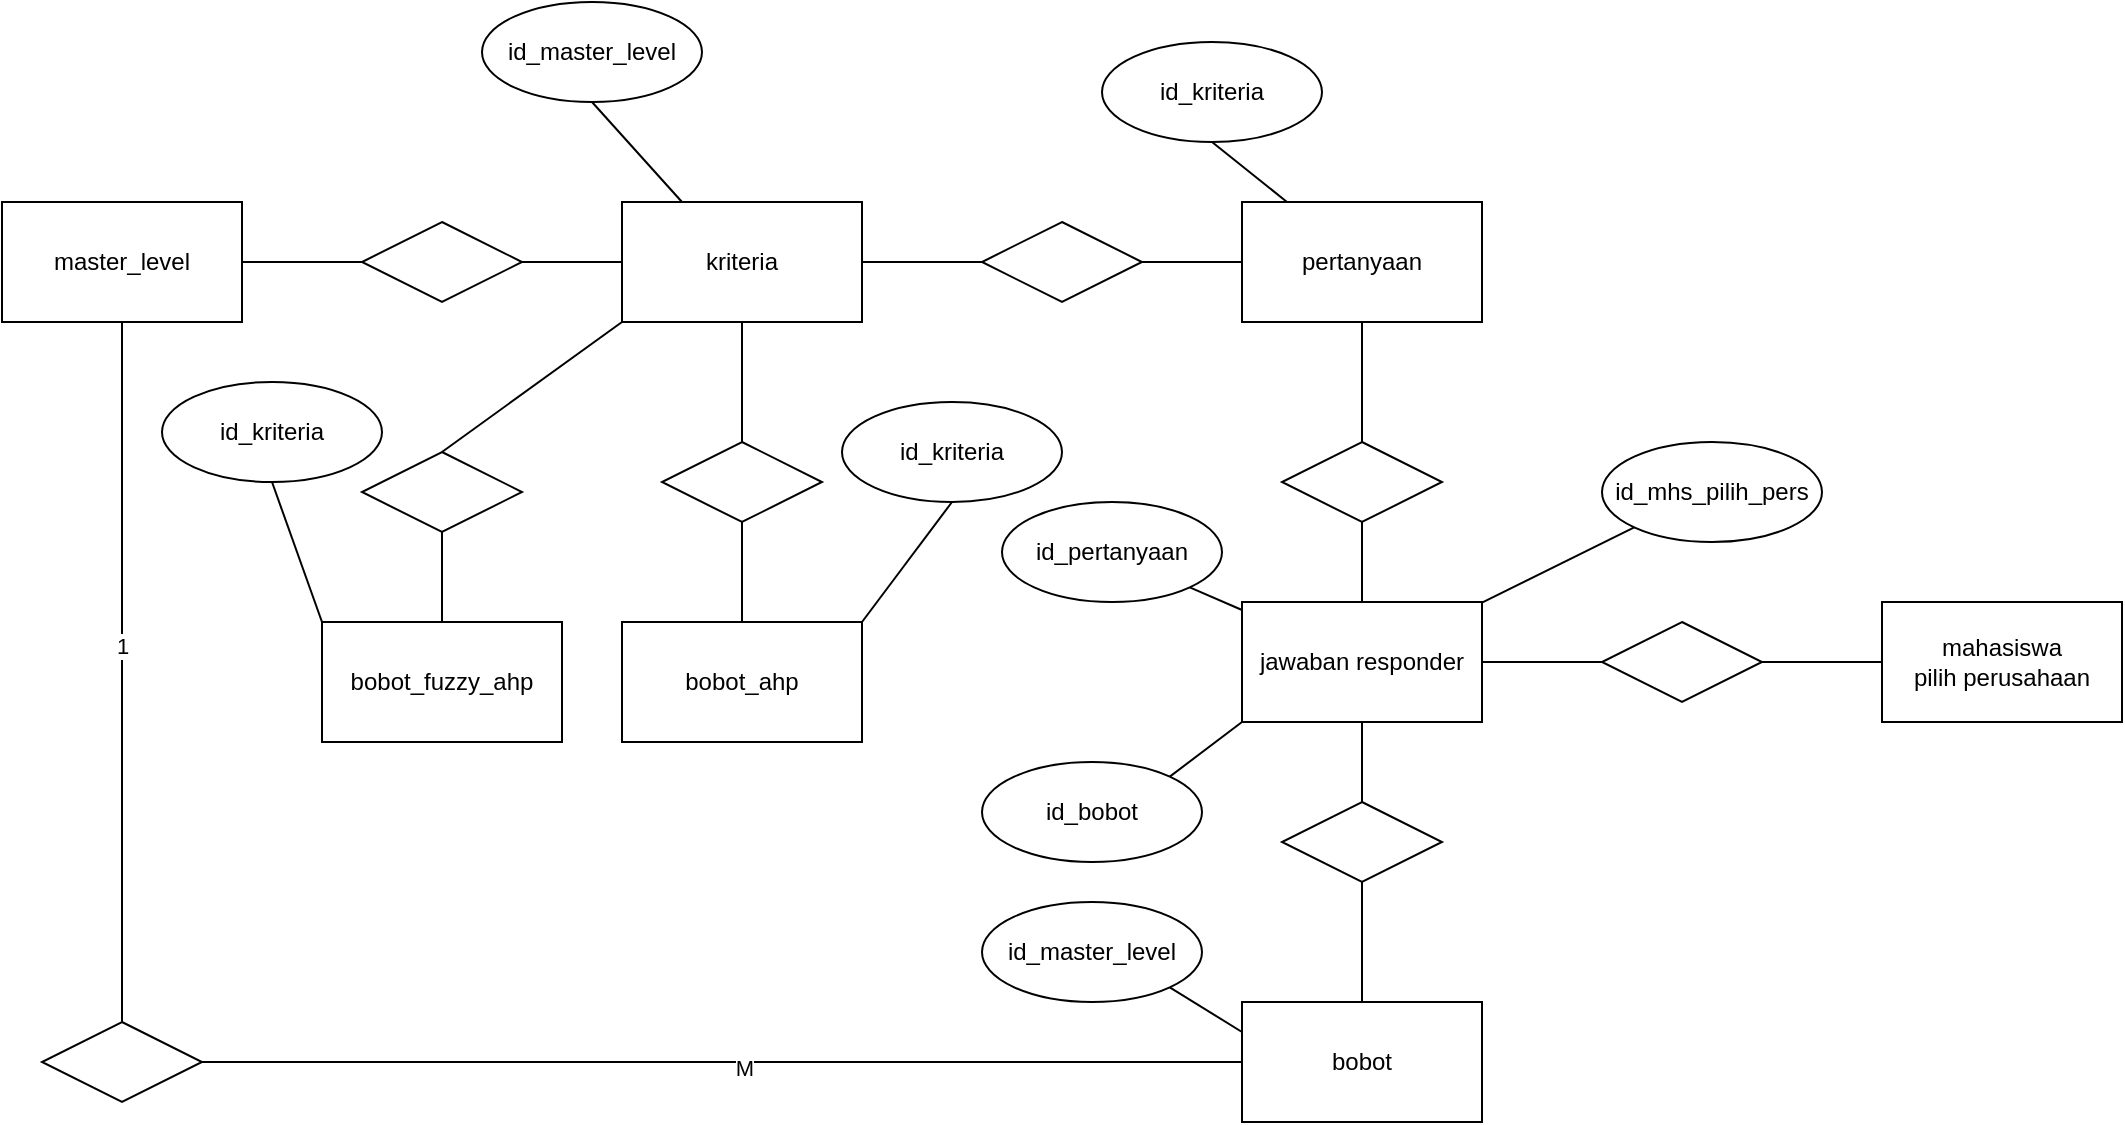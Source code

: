 <mxfile version="13.0.1" type="device"><diagram id="1R7S6zPfAyxpmsqWmhGb" name="Page-1"><mxGraphModel dx="868" dy="493" grid="1" gridSize="10" guides="1" tooltips="1" connect="1" arrows="1" fold="1" page="1" pageScale="1" pageWidth="850" pageHeight="1100" math="0" shadow="0"><root><mxCell id="0"/><mxCell id="1" parent="0"/><mxCell id="YG7b_fued2tblC7amyoq-6" value="" style="edgeStyle=orthogonalEdgeStyle;rounded=0;orthogonalLoop=1;jettySize=auto;html=1;endArrow=none;endFill=0;" edge="1" parent="1" source="YG7b_fued2tblC7amyoq-1" target="YG7b_fued2tblC7amyoq-4"><mxGeometry relative="1" as="geometry"/></mxCell><mxCell id="YG7b_fued2tblC7amyoq-54" style="edgeStyle=none;rounded=0;orthogonalLoop=1;jettySize=auto;html=1;exitX=0.5;exitY=1;exitDx=0;exitDy=0;endArrow=none;endFill=0;" edge="1" parent="1" source="YG7b_fued2tblC7amyoq-1" target="YG7b_fued2tblC7amyoq-51"><mxGeometry relative="1" as="geometry"/></mxCell><mxCell id="YG7b_fued2tblC7amyoq-55" value="1" style="edgeLabel;html=1;align=center;verticalAlign=middle;resizable=0;points=[];" vertex="1" connectable="0" parent="YG7b_fued2tblC7amyoq-54"><mxGeometry x="-0.074" relative="1" as="geometry"><mxPoint as="offset"/></mxGeometry></mxCell><mxCell id="YG7b_fued2tblC7amyoq-1" value="master_level" style="rounded=0;whiteSpace=wrap;html=1;" vertex="1" parent="1"><mxGeometry x="20" y="140" width="120" height="60" as="geometry"/></mxCell><mxCell id="YG7b_fued2tblC7amyoq-8" value="" style="edgeStyle=orthogonalEdgeStyle;rounded=0;orthogonalLoop=1;jettySize=auto;html=1;endArrow=none;endFill=0;" edge="1" parent="1" source="YG7b_fued2tblC7amyoq-2" target="YG7b_fued2tblC7amyoq-5"><mxGeometry relative="1" as="geometry"/></mxCell><mxCell id="YG7b_fued2tblC7amyoq-2" value="kriteria" style="rounded=0;whiteSpace=wrap;html=1;" vertex="1" parent="1"><mxGeometry x="330" y="140" width="120" height="60" as="geometry"/></mxCell><mxCell id="YG7b_fued2tblC7amyoq-3" value="pertanyaan" style="rounded=0;whiteSpace=wrap;html=1;" vertex="1" parent="1"><mxGeometry x="640" y="140" width="120" height="60" as="geometry"/></mxCell><mxCell id="YG7b_fued2tblC7amyoq-7" value="" style="edgeStyle=orthogonalEdgeStyle;rounded=0;orthogonalLoop=1;jettySize=auto;html=1;endArrow=none;endFill=0;" edge="1" parent="1" source="YG7b_fued2tblC7amyoq-4" target="YG7b_fued2tblC7amyoq-2"><mxGeometry relative="1" as="geometry"/></mxCell><mxCell id="YG7b_fued2tblC7amyoq-4" value="" style="rhombus;whiteSpace=wrap;html=1;" vertex="1" parent="1"><mxGeometry x="200" y="150" width="80" height="40" as="geometry"/></mxCell><mxCell id="YG7b_fued2tblC7amyoq-9" value="" style="edgeStyle=orthogonalEdgeStyle;rounded=0;orthogonalLoop=1;jettySize=auto;html=1;endArrow=none;endFill=0;" edge="1" parent="1" source="YG7b_fued2tblC7amyoq-5" target="YG7b_fued2tblC7amyoq-3"><mxGeometry relative="1" as="geometry"/></mxCell><mxCell id="YG7b_fued2tblC7amyoq-5" value="" style="rhombus;whiteSpace=wrap;html=1;" vertex="1" parent="1"><mxGeometry x="510" y="150" width="80" height="40" as="geometry"/></mxCell><mxCell id="YG7b_fued2tblC7amyoq-14" value="bobot" style="rounded=0;whiteSpace=wrap;html=1;" vertex="1" parent="1"><mxGeometry x="640" y="540" width="120" height="60" as="geometry"/></mxCell><mxCell id="YG7b_fued2tblC7amyoq-19" value="" style="edgeStyle=orthogonalEdgeStyle;rounded=0;orthogonalLoop=1;jettySize=auto;html=1;endArrow=none;endFill=0;entryX=0.5;entryY=1;entryDx=0;entryDy=0;" edge="1" parent="1" source="YG7b_fued2tblC7amyoq-21" target="YG7b_fued2tblC7amyoq-3"><mxGeometry relative="1" as="geometry"><mxPoint x="700" y="250" as="targetPoint"/></mxGeometry></mxCell><mxCell id="YG7b_fued2tblC7amyoq-20" style="edgeStyle=orthogonalEdgeStyle;rounded=0;orthogonalLoop=1;jettySize=auto;html=1;exitX=0.5;exitY=1;exitDx=0;exitDy=0;entryX=0.5;entryY=0;entryDx=0;entryDy=0;endArrow=none;endFill=0;" edge="1" parent="1" source="YG7b_fued2tblC7amyoq-15" target="YG7b_fued2tblC7amyoq-14"><mxGeometry relative="1" as="geometry"/></mxCell><mxCell id="YG7b_fued2tblC7amyoq-15" value="" style="rhombus;whiteSpace=wrap;html=1;" vertex="1" parent="1"><mxGeometry x="660" y="440" width="80" height="40" as="geometry"/></mxCell><mxCell id="YG7b_fued2tblC7amyoq-21" value="" style="rhombus;whiteSpace=wrap;html=1;" vertex="1" parent="1"><mxGeometry x="660" y="260" width="80" height="40" as="geometry"/></mxCell><mxCell id="YG7b_fued2tblC7amyoq-22" value="" style="edgeStyle=orthogonalEdgeStyle;rounded=0;orthogonalLoop=1;jettySize=auto;html=1;endArrow=none;endFill=0;entryX=0.5;entryY=1;entryDx=0;entryDy=0;" edge="1" parent="1" source="YG7b_fued2tblC7amyoq-23" target="YG7b_fued2tblC7amyoq-21"><mxGeometry relative="1" as="geometry"><mxPoint x="700" y="430" as="sourcePoint"/><mxPoint x="700" y="200" as="targetPoint"/></mxGeometry></mxCell><mxCell id="YG7b_fued2tblC7amyoq-23" value="jawaban responder" style="rounded=0;whiteSpace=wrap;html=1;" vertex="1" parent="1"><mxGeometry x="640" y="340" width="120" height="60" as="geometry"/></mxCell><mxCell id="YG7b_fued2tblC7amyoq-24" value="" style="edgeStyle=orthogonalEdgeStyle;rounded=0;orthogonalLoop=1;jettySize=auto;html=1;endArrow=none;endFill=0;entryX=0.5;entryY=1;entryDx=0;entryDy=0;" edge="1" parent="1" source="YG7b_fued2tblC7amyoq-15" target="YG7b_fued2tblC7amyoq-23"><mxGeometry relative="1" as="geometry"><mxPoint x="700" y="430" as="sourcePoint"/><mxPoint x="700" y="300" as="targetPoint"/></mxGeometry></mxCell><mxCell id="YG7b_fued2tblC7amyoq-25" value="mahasiswa&lt;br&gt;pilih perusahaan" style="rounded=0;whiteSpace=wrap;html=1;" vertex="1" parent="1"><mxGeometry x="960" y="340" width="120" height="60" as="geometry"/></mxCell><mxCell id="YG7b_fued2tblC7amyoq-27" value="" style="edgeStyle=orthogonalEdgeStyle;rounded=0;orthogonalLoop=1;jettySize=auto;html=1;endArrow=none;endFill=0;" edge="1" parent="1" source="YG7b_fued2tblC7amyoq-26" target="YG7b_fued2tblC7amyoq-25"><mxGeometry relative="1" as="geometry"/></mxCell><mxCell id="YG7b_fued2tblC7amyoq-28" value="" style="edgeStyle=orthogonalEdgeStyle;rounded=0;orthogonalLoop=1;jettySize=auto;html=1;endArrow=none;endFill=0;" edge="1" parent="1" source="YG7b_fued2tblC7amyoq-26" target="YG7b_fued2tblC7amyoq-23"><mxGeometry relative="1" as="geometry"/></mxCell><mxCell id="YG7b_fued2tblC7amyoq-26" value="" style="rhombus;whiteSpace=wrap;html=1;" vertex="1" parent="1"><mxGeometry x="820" y="350" width="80" height="40" as="geometry"/></mxCell><mxCell id="YG7b_fued2tblC7amyoq-31" style="rounded=0;orthogonalLoop=1;jettySize=auto;html=1;exitX=0.5;exitY=1;exitDx=0;exitDy=0;entryX=0.25;entryY=0;entryDx=0;entryDy=0;endArrow=none;endFill=0;" edge="1" parent="1" source="YG7b_fued2tblC7amyoq-29" target="YG7b_fued2tblC7amyoq-2"><mxGeometry relative="1" as="geometry"/></mxCell><mxCell id="YG7b_fued2tblC7amyoq-29" value="id_master_level" style="ellipse;whiteSpace=wrap;html=1;" vertex="1" parent="1"><mxGeometry x="260" y="40" width="110" height="50" as="geometry"/></mxCell><mxCell id="YG7b_fued2tblC7amyoq-32" style="edgeStyle=none;rounded=0;orthogonalLoop=1;jettySize=auto;html=1;exitX=0.5;exitY=1;exitDx=0;exitDy=0;endArrow=none;endFill=0;" edge="1" parent="1" source="YG7b_fued2tblC7amyoq-30" target="YG7b_fued2tblC7amyoq-3"><mxGeometry relative="1" as="geometry"/></mxCell><mxCell id="YG7b_fued2tblC7amyoq-30" value="id_kriteria" style="ellipse;whiteSpace=wrap;html=1;" vertex="1" parent="1"><mxGeometry x="570" y="60" width="110" height="50" as="geometry"/></mxCell><mxCell id="YG7b_fued2tblC7amyoq-34" style="edgeStyle=none;rounded=0;orthogonalLoop=1;jettySize=auto;html=1;exitX=1;exitY=1;exitDx=0;exitDy=0;endArrow=none;endFill=0;" edge="1" parent="1" source="YG7b_fued2tblC7amyoq-33" target="YG7b_fued2tblC7amyoq-23"><mxGeometry relative="1" as="geometry"/></mxCell><mxCell id="YG7b_fued2tblC7amyoq-33" value="id_pertanyaan" style="ellipse;whiteSpace=wrap;html=1;" vertex="1" parent="1"><mxGeometry x="520" y="290" width="110" height="50" as="geometry"/></mxCell><mxCell id="YG7b_fued2tblC7amyoq-36" style="edgeStyle=none;rounded=0;orthogonalLoop=1;jettySize=auto;html=1;exitX=0;exitY=1;exitDx=0;exitDy=0;endArrow=none;endFill=0;" edge="1" parent="1" source="YG7b_fued2tblC7amyoq-35" target="YG7b_fued2tblC7amyoq-23"><mxGeometry relative="1" as="geometry"/></mxCell><mxCell id="YG7b_fued2tblC7amyoq-35" value="id_mhs_pilih_pers" style="ellipse;whiteSpace=wrap;html=1;" vertex="1" parent="1"><mxGeometry x="820" y="260" width="110" height="50" as="geometry"/></mxCell><mxCell id="YG7b_fued2tblC7amyoq-38" style="edgeStyle=none;rounded=0;orthogonalLoop=1;jettySize=auto;html=1;exitX=1;exitY=0;exitDx=0;exitDy=0;entryX=0;entryY=1;entryDx=0;entryDy=0;endArrow=none;endFill=0;" edge="1" parent="1" source="YG7b_fued2tblC7amyoq-37" target="YG7b_fued2tblC7amyoq-23"><mxGeometry relative="1" as="geometry"/></mxCell><mxCell id="YG7b_fued2tblC7amyoq-37" value="id_bobot" style="ellipse;whiteSpace=wrap;html=1;" vertex="1" parent="1"><mxGeometry x="510" y="420" width="110" height="50" as="geometry"/></mxCell><mxCell id="YG7b_fued2tblC7amyoq-39" value="bobot_ahp" style="rounded=0;whiteSpace=wrap;html=1;" vertex="1" parent="1"><mxGeometry x="330" y="350" width="120" height="60" as="geometry"/></mxCell><mxCell id="YG7b_fued2tblC7amyoq-41" value="" style="edgeStyle=none;rounded=0;orthogonalLoop=1;jettySize=auto;html=1;endArrow=none;endFill=0;" edge="1" parent="1" source="YG7b_fued2tblC7amyoq-40" target="YG7b_fued2tblC7amyoq-2"><mxGeometry relative="1" as="geometry"/></mxCell><mxCell id="YG7b_fued2tblC7amyoq-42" value="" style="edgeStyle=none;rounded=0;orthogonalLoop=1;jettySize=auto;html=1;endArrow=none;endFill=0;" edge="1" parent="1" source="YG7b_fued2tblC7amyoq-40" target="YG7b_fued2tblC7amyoq-39"><mxGeometry relative="1" as="geometry"/></mxCell><mxCell id="YG7b_fued2tblC7amyoq-40" value="" style="rhombus;whiteSpace=wrap;html=1;" vertex="1" parent="1"><mxGeometry x="350" y="260" width="80" height="40" as="geometry"/></mxCell><mxCell id="YG7b_fued2tblC7amyoq-43" value="bobot_fuzzy_ahp" style="rounded=0;whiteSpace=wrap;html=1;" vertex="1" parent="1"><mxGeometry x="180" y="350" width="120" height="60" as="geometry"/></mxCell><mxCell id="YG7b_fued2tblC7amyoq-45" style="edgeStyle=none;rounded=0;orthogonalLoop=1;jettySize=auto;html=1;exitX=0.5;exitY=0;exitDx=0;exitDy=0;entryX=0;entryY=1;entryDx=0;entryDy=0;endArrow=none;endFill=0;" edge="1" parent="1" source="YG7b_fued2tblC7amyoq-44" target="YG7b_fued2tblC7amyoq-2"><mxGeometry relative="1" as="geometry"/></mxCell><mxCell id="YG7b_fued2tblC7amyoq-46" style="edgeStyle=none;rounded=0;orthogonalLoop=1;jettySize=auto;html=1;exitX=0.5;exitY=1;exitDx=0;exitDy=0;entryX=0.5;entryY=0;entryDx=0;entryDy=0;endArrow=none;endFill=0;" edge="1" parent="1" source="YG7b_fued2tblC7amyoq-44" target="YG7b_fued2tblC7amyoq-43"><mxGeometry relative="1" as="geometry"/></mxCell><mxCell id="YG7b_fued2tblC7amyoq-44" value="" style="rhombus;whiteSpace=wrap;html=1;" vertex="1" parent="1"><mxGeometry x="200" y="265" width="80" height="40" as="geometry"/></mxCell><mxCell id="YG7b_fued2tblC7amyoq-48" style="edgeStyle=none;rounded=0;orthogonalLoop=1;jettySize=auto;html=1;exitX=0.5;exitY=1;exitDx=0;exitDy=0;entryX=0;entryY=0;entryDx=0;entryDy=0;endArrow=none;endFill=0;" edge="1" parent="1" source="YG7b_fued2tblC7amyoq-47" target="YG7b_fued2tblC7amyoq-43"><mxGeometry relative="1" as="geometry"/></mxCell><mxCell id="YG7b_fued2tblC7amyoq-47" value="id_kriteria" style="ellipse;whiteSpace=wrap;html=1;" vertex="1" parent="1"><mxGeometry x="100" y="230" width="110" height="50" as="geometry"/></mxCell><mxCell id="YG7b_fued2tblC7amyoq-50" style="edgeStyle=none;rounded=0;orthogonalLoop=1;jettySize=auto;html=1;exitX=0.5;exitY=1;exitDx=0;exitDy=0;entryX=1;entryY=0;entryDx=0;entryDy=0;endArrow=none;endFill=0;" edge="1" parent="1" source="YG7b_fued2tblC7amyoq-49" target="YG7b_fued2tblC7amyoq-39"><mxGeometry relative="1" as="geometry"/></mxCell><mxCell id="YG7b_fued2tblC7amyoq-49" value="id_kriteria" style="ellipse;whiteSpace=wrap;html=1;" vertex="1" parent="1"><mxGeometry x="440" y="240" width="110" height="50" as="geometry"/></mxCell><mxCell id="YG7b_fued2tblC7amyoq-53" style="edgeStyle=none;rounded=0;orthogonalLoop=1;jettySize=auto;html=1;exitX=1;exitY=0.5;exitDx=0;exitDy=0;entryX=0;entryY=0.5;entryDx=0;entryDy=0;endArrow=none;endFill=0;" edge="1" parent="1" source="YG7b_fued2tblC7amyoq-51" target="YG7b_fued2tblC7amyoq-14"><mxGeometry relative="1" as="geometry"/></mxCell><mxCell id="YG7b_fued2tblC7amyoq-56" value="M" style="edgeLabel;html=1;align=center;verticalAlign=middle;resizable=0;points=[];" vertex="1" connectable="0" parent="YG7b_fued2tblC7amyoq-53"><mxGeometry x="0.042" y="-3" relative="1" as="geometry"><mxPoint as="offset"/></mxGeometry></mxCell><mxCell id="YG7b_fued2tblC7amyoq-51" value="" style="rhombus;whiteSpace=wrap;html=1;" vertex="1" parent="1"><mxGeometry x="40" y="550" width="80" height="40" as="geometry"/></mxCell><mxCell id="YG7b_fued2tblC7amyoq-58" style="edgeStyle=none;rounded=0;orthogonalLoop=1;jettySize=auto;html=1;exitX=1;exitY=1;exitDx=0;exitDy=0;entryX=0;entryY=0.25;entryDx=0;entryDy=0;endArrow=none;endFill=0;" edge="1" parent="1" source="YG7b_fued2tblC7amyoq-57" target="YG7b_fued2tblC7amyoq-14"><mxGeometry relative="1" as="geometry"/></mxCell><mxCell id="YG7b_fued2tblC7amyoq-57" value="id_master_level" style="ellipse;whiteSpace=wrap;html=1;" vertex="1" parent="1"><mxGeometry x="510" y="490" width="110" height="50" as="geometry"/></mxCell></root></mxGraphModel></diagram></mxfile>